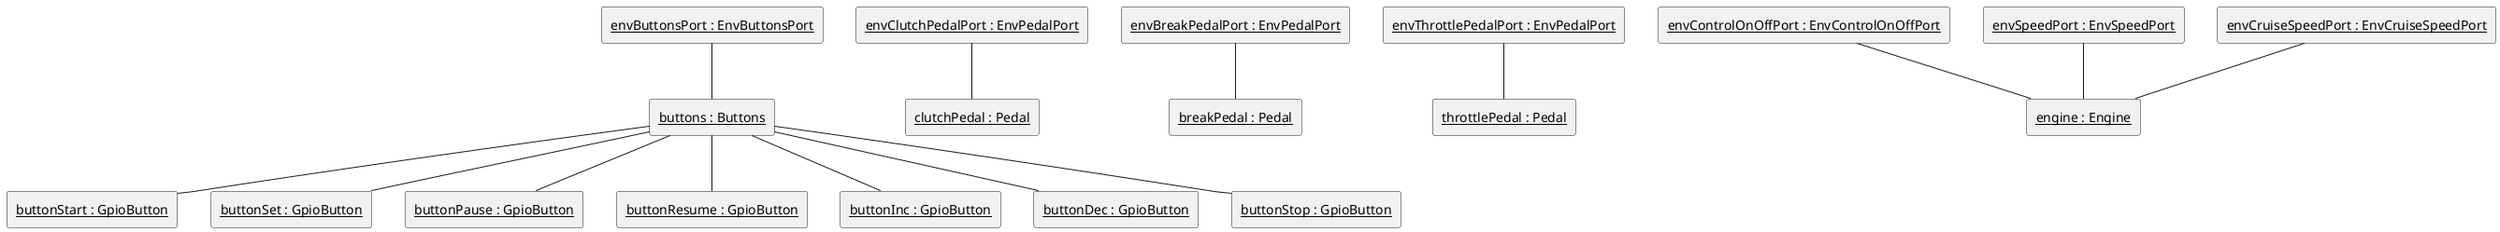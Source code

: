 

@startuml
	rectangle "<u>buttons : Buttons</u>" as CCIEnvironment_Env_buttons
	rectangle "<u>clutchPedal : Pedal</u>" as CCIEnvironment_Env_clutchPedal
	rectangle "<u>breakPedal : Pedal</u>" as CCIEnvironment_Env_breakPedal
	rectangle "<u>throttlePedal : Pedal</u>" as CCIEnvironment_Env_throttlePedal
	rectangle "<u>engine : Engine</u>" as CCIEnvironment_Env_engine
	rectangle "<u>buttonStart : GpioButton</u>" as CCIEnvironment_Env_buttonStart
	rectangle "<u>buttonSet : GpioButton</u>" as CCIEnvironment_Env_buttonSet
	rectangle "<u>buttonPause : GpioButton</u>" as CCIEnvironment_Env_buttonPause
	rectangle "<u>buttonResume : GpioButton</u>" as CCIEnvironment_Env_buttonResume
	rectangle "<u>buttonInc : GpioButton</u>" as CCIEnvironment_Env_buttonInc
	rectangle "<u>buttonDec : GpioButton</u>" as CCIEnvironment_Env_buttonDec
	rectangle "<u>buttonStop : GpioButton</u>" as CCIEnvironment_Env_buttonStop
	rectangle "<u>envButtonsPort : EnvButtonsPort</u>" as CCIEnvironment_Env_envButtonsPort
	rectangle "<u>envClutchPedalPort : EnvPedalPort</u>" as CCIEnvironment_Env_envClutchPedalPort
	rectangle "<u>envBreakPedalPort : EnvPedalPort</u>" as CCIEnvironment_Env_envBreakPedalPort
	rectangle "<u>envThrottlePedalPort : EnvPedalPort</u>" as CCIEnvironment_Env_envThrottlePedalPort
	rectangle "<u>envControlOnOffPort : EnvControlOnOffPort</u>" as CCIEnvironment_Env_envControlOnOffPort
	rectangle "<u>envSpeedPort : EnvSpeedPort</u>" as CCIEnvironment_Env_envSpeedPort
	rectangle "<u>envCruiseSpeedPort : EnvCruiseSpeedPort</u>" as CCIEnvironment_Env_envCruiseSpeedPort
	CCIEnvironment_Env_buttons -- CCIEnvironment_Env_buttonStart
	CCIEnvironment_Env_buttons -- CCIEnvironment_Env_buttonSet
	CCIEnvironment_Env_buttons -- CCIEnvironment_Env_buttonPause
	CCIEnvironment_Env_buttons -- CCIEnvironment_Env_buttonResume
	CCIEnvironment_Env_buttons -- CCIEnvironment_Env_buttonInc
	CCIEnvironment_Env_buttons -- CCIEnvironment_Env_buttonDec
	CCIEnvironment_Env_buttons -- CCIEnvironment_Env_buttonStop
	CCIEnvironment_Env_envButtonsPort -- CCIEnvironment_Env_buttons
	CCIEnvironment_Env_envClutchPedalPort -- CCIEnvironment_Env_clutchPedal
	CCIEnvironment_Env_envBreakPedalPort -- CCIEnvironment_Env_breakPedal
	CCIEnvironment_Env_envThrottlePedalPort -- CCIEnvironment_Env_throttlePedal
	CCIEnvironment_Env_envControlOnOffPort -- CCIEnvironment_Env_engine
	CCIEnvironment_Env_envSpeedPort -- CCIEnvironment_Env_engine
	CCIEnvironment_Env_envCruiseSpeedPort -- CCIEnvironment_Env_engine
@enduml
